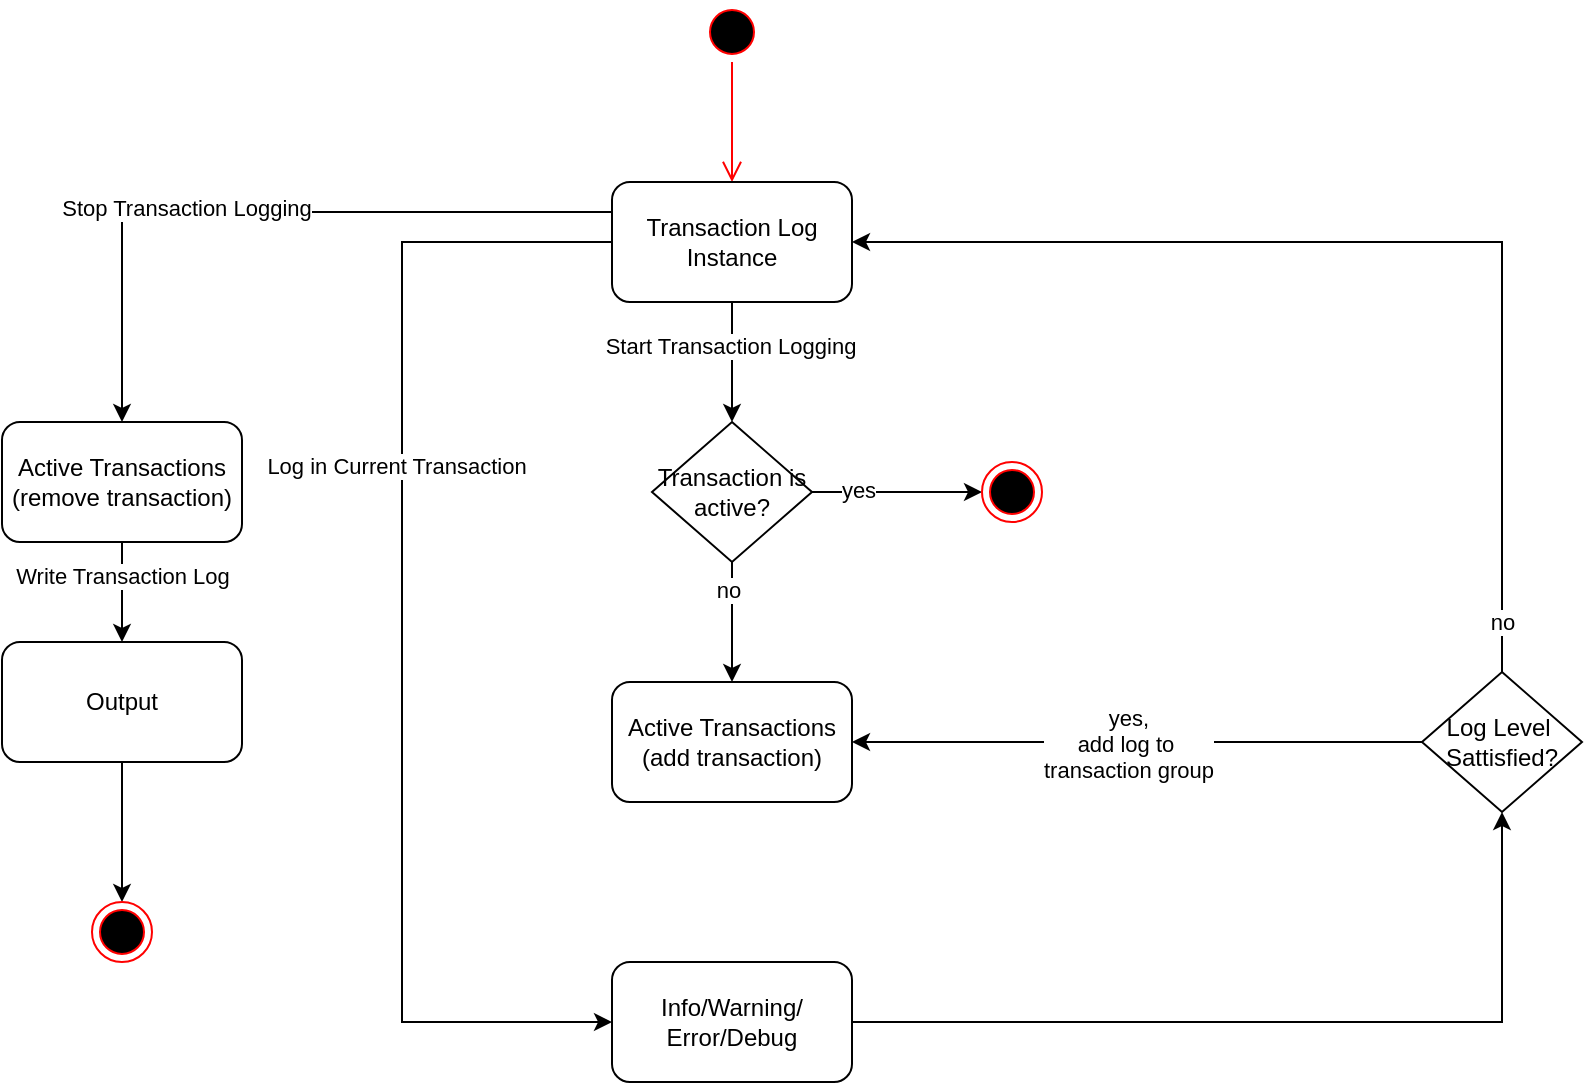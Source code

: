 <mxfile version="24.8.6">
  <diagram name="Page-1" id="phfm0n9-B-oaTw9efCOl">
    <mxGraphModel dx="1755" dy="727" grid="1" gridSize="10" guides="1" tooltips="1" connect="1" arrows="1" fold="1" page="1" pageScale="1" pageWidth="850" pageHeight="1100" math="0" shadow="0">
      <root>
        <mxCell id="0" />
        <mxCell id="1" parent="0" />
        <mxCell id="D6_uBKQ484-eJf6_RPs4-1" value="" style="ellipse;html=1;shape=startState;fillColor=#000000;strokeColor=#ff0000;" vertex="1" parent="1">
          <mxGeometry x="220" y="200" width="30" height="30" as="geometry" />
        </mxCell>
        <mxCell id="D6_uBKQ484-eJf6_RPs4-2" value="" style="edgeStyle=orthogonalEdgeStyle;html=1;verticalAlign=bottom;endArrow=open;endSize=8;strokeColor=#ff0000;rounded=0;" edge="1" parent="1" source="D6_uBKQ484-eJf6_RPs4-1">
          <mxGeometry relative="1" as="geometry">
            <mxPoint x="235" y="290" as="targetPoint" />
          </mxGeometry>
        </mxCell>
        <mxCell id="D6_uBKQ484-eJf6_RPs4-3" value="" style="edgeStyle=orthogonalEdgeStyle;rounded=0;orthogonalLoop=1;jettySize=auto;html=1;" edge="1" parent="1" source="D6_uBKQ484-eJf6_RPs4-5">
          <mxGeometry relative="1" as="geometry">
            <mxPoint x="235" y="410" as="targetPoint" />
          </mxGeometry>
        </mxCell>
        <mxCell id="D6_uBKQ484-eJf6_RPs4-13" value="Start Transaction Logging" style="edgeLabel;html=1;align=center;verticalAlign=middle;resizable=0;points=[];" vertex="1" connectable="0" parent="D6_uBKQ484-eJf6_RPs4-3">
          <mxGeometry x="-0.271" y="-1" relative="1" as="geometry">
            <mxPoint as="offset" />
          </mxGeometry>
        </mxCell>
        <mxCell id="D6_uBKQ484-eJf6_RPs4-30" style="edgeStyle=orthogonalEdgeStyle;rounded=0;orthogonalLoop=1;jettySize=auto;html=1;exitX=0;exitY=0.25;exitDx=0;exitDy=0;entryX=0.5;entryY=0;entryDx=0;entryDy=0;" edge="1" parent="1" source="D6_uBKQ484-eJf6_RPs4-5" target="D6_uBKQ484-eJf6_RPs4-29">
          <mxGeometry relative="1" as="geometry" />
        </mxCell>
        <mxCell id="D6_uBKQ484-eJf6_RPs4-31" value="Stop Transaction Logging" style="edgeLabel;html=1;align=center;verticalAlign=middle;resizable=0;points=[];" vertex="1" connectable="0" parent="D6_uBKQ484-eJf6_RPs4-30">
          <mxGeometry x="0.221" y="-2" relative="1" as="geometry">
            <mxPoint as="offset" />
          </mxGeometry>
        </mxCell>
        <mxCell id="D6_uBKQ484-eJf6_RPs4-5" value="Transaction Log Instance" style="rounded=1;whiteSpace=wrap;html=1;" vertex="1" parent="1">
          <mxGeometry x="175" y="290" width="120" height="60" as="geometry" />
        </mxCell>
        <mxCell id="D6_uBKQ484-eJf6_RPs4-15" value="" style="edgeStyle=orthogonalEdgeStyle;rounded=0;orthogonalLoop=1;jettySize=auto;html=1;exitX=0;exitY=0.5;exitDx=0;exitDy=0;" edge="1" parent="1" source="D6_uBKQ484-eJf6_RPs4-5" target="D6_uBKQ484-eJf6_RPs4-14">
          <mxGeometry relative="1" as="geometry">
            <Array as="points">
              <mxPoint x="70" y="320" />
              <mxPoint x="70" y="710" />
            </Array>
          </mxGeometry>
        </mxCell>
        <mxCell id="D6_uBKQ484-eJf6_RPs4-17" value="Log in Current Transaction" style="edgeLabel;html=1;align=center;verticalAlign=middle;resizable=0;points=[];" vertex="1" connectable="0" parent="D6_uBKQ484-eJf6_RPs4-15">
          <mxGeometry x="-0.277" y="-3" relative="1" as="geometry">
            <mxPoint as="offset" />
          </mxGeometry>
        </mxCell>
        <mxCell id="D6_uBKQ484-eJf6_RPs4-11" value="Active Transactions&lt;div&gt;(add transaction)&lt;/div&gt;" style="rounded=1;whiteSpace=wrap;html=1;" vertex="1" parent="1">
          <mxGeometry x="175" y="540" width="120" height="60" as="geometry" />
        </mxCell>
        <mxCell id="D6_uBKQ484-eJf6_RPs4-22" style="edgeStyle=orthogonalEdgeStyle;rounded=0;orthogonalLoop=1;jettySize=auto;html=1;entryX=0.5;entryY=1;entryDx=0;entryDy=0;" edge="1" parent="1" source="D6_uBKQ484-eJf6_RPs4-14" target="D6_uBKQ484-eJf6_RPs4-21">
          <mxGeometry relative="1" as="geometry" />
        </mxCell>
        <mxCell id="D6_uBKQ484-eJf6_RPs4-14" value="Info/Warning/&lt;div&gt;Error/Debug&lt;/div&gt;" style="rounded=1;whiteSpace=wrap;html=1;" vertex="1" parent="1">
          <mxGeometry x="175" y="680" width="120" height="60" as="geometry" />
        </mxCell>
        <mxCell id="D6_uBKQ484-eJf6_RPs4-23" style="edgeStyle=orthogonalEdgeStyle;rounded=0;orthogonalLoop=1;jettySize=auto;html=1;entryX=1;entryY=0.5;entryDx=0;entryDy=0;" edge="1" parent="1" source="D6_uBKQ484-eJf6_RPs4-21" target="D6_uBKQ484-eJf6_RPs4-11">
          <mxGeometry relative="1" as="geometry" />
        </mxCell>
        <mxCell id="D6_uBKQ484-eJf6_RPs4-28" value="yes,&lt;div&gt;add log to&amp;nbsp;&lt;/div&gt;&lt;div&gt;transaction group&lt;/div&gt;" style="edgeLabel;html=1;align=center;verticalAlign=middle;resizable=0;points=[];" vertex="1" connectable="0" parent="D6_uBKQ484-eJf6_RPs4-23">
          <mxGeometry x="0.036" y="1" relative="1" as="geometry">
            <mxPoint as="offset" />
          </mxGeometry>
        </mxCell>
        <mxCell id="D6_uBKQ484-eJf6_RPs4-25" style="edgeStyle=orthogonalEdgeStyle;rounded=0;orthogonalLoop=1;jettySize=auto;html=1;exitX=0.5;exitY=0;exitDx=0;exitDy=0;entryX=1;entryY=0.5;entryDx=0;entryDy=0;" edge="1" parent="1" source="D6_uBKQ484-eJf6_RPs4-21" target="D6_uBKQ484-eJf6_RPs4-5">
          <mxGeometry relative="1" as="geometry" />
        </mxCell>
        <mxCell id="D6_uBKQ484-eJf6_RPs4-26" value="no" style="edgeLabel;html=1;align=center;verticalAlign=middle;resizable=0;points=[];" vertex="1" connectable="0" parent="D6_uBKQ484-eJf6_RPs4-25">
          <mxGeometry x="-0.28" y="-3" relative="1" as="geometry">
            <mxPoint x="-3" y="169" as="offset" />
          </mxGeometry>
        </mxCell>
        <mxCell id="D6_uBKQ484-eJf6_RPs4-21" value="Log Level&amp;nbsp;&lt;div&gt;Sattisfied?&lt;/div&gt;" style="rhombus;whiteSpace=wrap;html=1;" vertex="1" parent="1">
          <mxGeometry x="580" y="535" width="80" height="70" as="geometry" />
        </mxCell>
        <mxCell id="D6_uBKQ484-eJf6_RPs4-33" value="" style="edgeStyle=orthogonalEdgeStyle;rounded=0;orthogonalLoop=1;jettySize=auto;html=1;" edge="1" parent="1" source="D6_uBKQ484-eJf6_RPs4-29" target="D6_uBKQ484-eJf6_RPs4-32">
          <mxGeometry relative="1" as="geometry" />
        </mxCell>
        <mxCell id="D6_uBKQ484-eJf6_RPs4-34" value="Write Transaction Log" style="edgeLabel;html=1;align=center;verticalAlign=middle;resizable=0;points=[];" vertex="1" connectable="0" parent="D6_uBKQ484-eJf6_RPs4-33">
          <mxGeometry x="-0.335" relative="1" as="geometry">
            <mxPoint as="offset" />
          </mxGeometry>
        </mxCell>
        <mxCell id="D6_uBKQ484-eJf6_RPs4-29" value="Active Transactions&lt;div&gt;(remove transaction)&lt;/div&gt;" style="rounded=1;whiteSpace=wrap;html=1;" vertex="1" parent="1">
          <mxGeometry x="-130" y="410" width="120" height="60" as="geometry" />
        </mxCell>
        <mxCell id="D6_uBKQ484-eJf6_RPs4-42" value="" style="edgeStyle=orthogonalEdgeStyle;rounded=0;orthogonalLoop=1;jettySize=auto;html=1;" edge="1" parent="1" source="D6_uBKQ484-eJf6_RPs4-32" target="D6_uBKQ484-eJf6_RPs4-41">
          <mxGeometry relative="1" as="geometry" />
        </mxCell>
        <mxCell id="D6_uBKQ484-eJf6_RPs4-32" value="Output" style="rounded=1;whiteSpace=wrap;html=1;" vertex="1" parent="1">
          <mxGeometry x="-130" y="520" width="120" height="60" as="geometry" />
        </mxCell>
        <mxCell id="D6_uBKQ484-eJf6_RPs4-36" value="" style="edgeStyle=orthogonalEdgeStyle;rounded=0;orthogonalLoop=1;jettySize=auto;html=1;" edge="1" parent="1" source="D6_uBKQ484-eJf6_RPs4-35" target="D6_uBKQ484-eJf6_RPs4-11">
          <mxGeometry relative="1" as="geometry" />
        </mxCell>
        <mxCell id="D6_uBKQ484-eJf6_RPs4-37" value="no" style="edgeLabel;html=1;align=center;verticalAlign=middle;resizable=0;points=[];" vertex="1" connectable="0" parent="D6_uBKQ484-eJf6_RPs4-36">
          <mxGeometry x="-0.546" y="-2" relative="1" as="geometry">
            <mxPoint as="offset" />
          </mxGeometry>
        </mxCell>
        <mxCell id="D6_uBKQ484-eJf6_RPs4-39" value="" style="edgeStyle=orthogonalEdgeStyle;rounded=0;orthogonalLoop=1;jettySize=auto;html=1;" edge="1" parent="1" source="D6_uBKQ484-eJf6_RPs4-35" target="D6_uBKQ484-eJf6_RPs4-38">
          <mxGeometry relative="1" as="geometry" />
        </mxCell>
        <mxCell id="D6_uBKQ484-eJf6_RPs4-40" value="yes" style="edgeLabel;html=1;align=center;verticalAlign=middle;resizable=0;points=[];" vertex="1" connectable="0" parent="D6_uBKQ484-eJf6_RPs4-39">
          <mxGeometry x="-0.469" y="1" relative="1" as="geometry">
            <mxPoint as="offset" />
          </mxGeometry>
        </mxCell>
        <mxCell id="D6_uBKQ484-eJf6_RPs4-35" value="Transaction is active?" style="rhombus;whiteSpace=wrap;html=1;" vertex="1" parent="1">
          <mxGeometry x="195" y="410" width="80" height="70" as="geometry" />
        </mxCell>
        <mxCell id="D6_uBKQ484-eJf6_RPs4-38" value="" style="ellipse;html=1;shape=endState;fillColor=#000000;strokeColor=#ff0000;" vertex="1" parent="1">
          <mxGeometry x="360" y="430" width="30" height="30" as="geometry" />
        </mxCell>
        <mxCell id="D6_uBKQ484-eJf6_RPs4-41" value="" style="ellipse;html=1;shape=endState;fillColor=#000000;strokeColor=#ff0000;" vertex="1" parent="1">
          <mxGeometry x="-85" y="650" width="30" height="30" as="geometry" />
        </mxCell>
      </root>
    </mxGraphModel>
  </diagram>
</mxfile>
